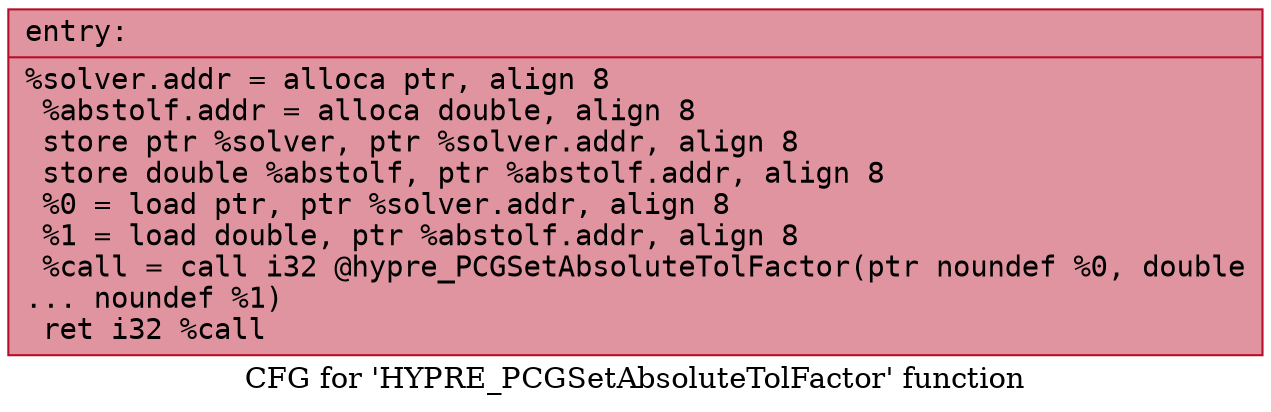 digraph "CFG for 'HYPRE_PCGSetAbsoluteTolFactor' function" {
	label="CFG for 'HYPRE_PCGSetAbsoluteTolFactor' function";

	Node0x556d45bc2b80 [shape=record,color="#b70d28ff", style=filled, fillcolor="#b70d2870" fontname="Courier",label="{entry:\l|  %solver.addr = alloca ptr, align 8\l  %abstolf.addr = alloca double, align 8\l  store ptr %solver, ptr %solver.addr, align 8\l  store double %abstolf, ptr %abstolf.addr, align 8\l  %0 = load ptr, ptr %solver.addr, align 8\l  %1 = load double, ptr %abstolf.addr, align 8\l  %call = call i32 @hypre_PCGSetAbsoluteTolFactor(ptr noundef %0, double\l... noundef %1)\l  ret i32 %call\l}"];
}
